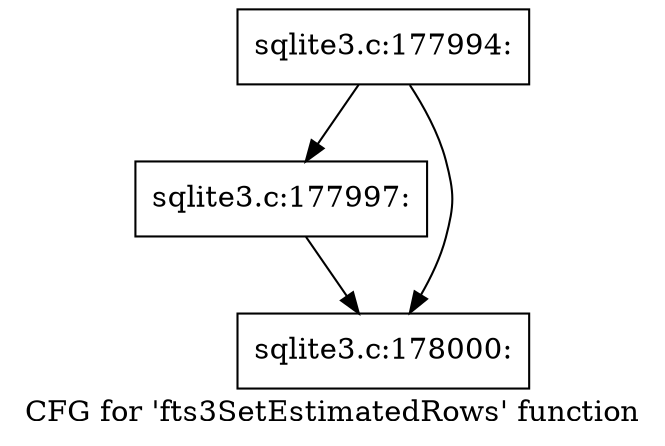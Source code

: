 digraph "CFG for 'fts3SetEstimatedRows' function" {
	label="CFG for 'fts3SetEstimatedRows' function";

	Node0x55c0fad93a40 [shape=record,label="{sqlite3.c:177994:}"];
	Node0x55c0fad93a40 -> Node0x55c0fada66b0;
	Node0x55c0fad93a40 -> Node0x55c0fada67c0;
	Node0x55c0fada66b0 [shape=record,label="{sqlite3.c:177997:}"];
	Node0x55c0fada66b0 -> Node0x55c0fada67c0;
	Node0x55c0fada67c0 [shape=record,label="{sqlite3.c:178000:}"];
}
